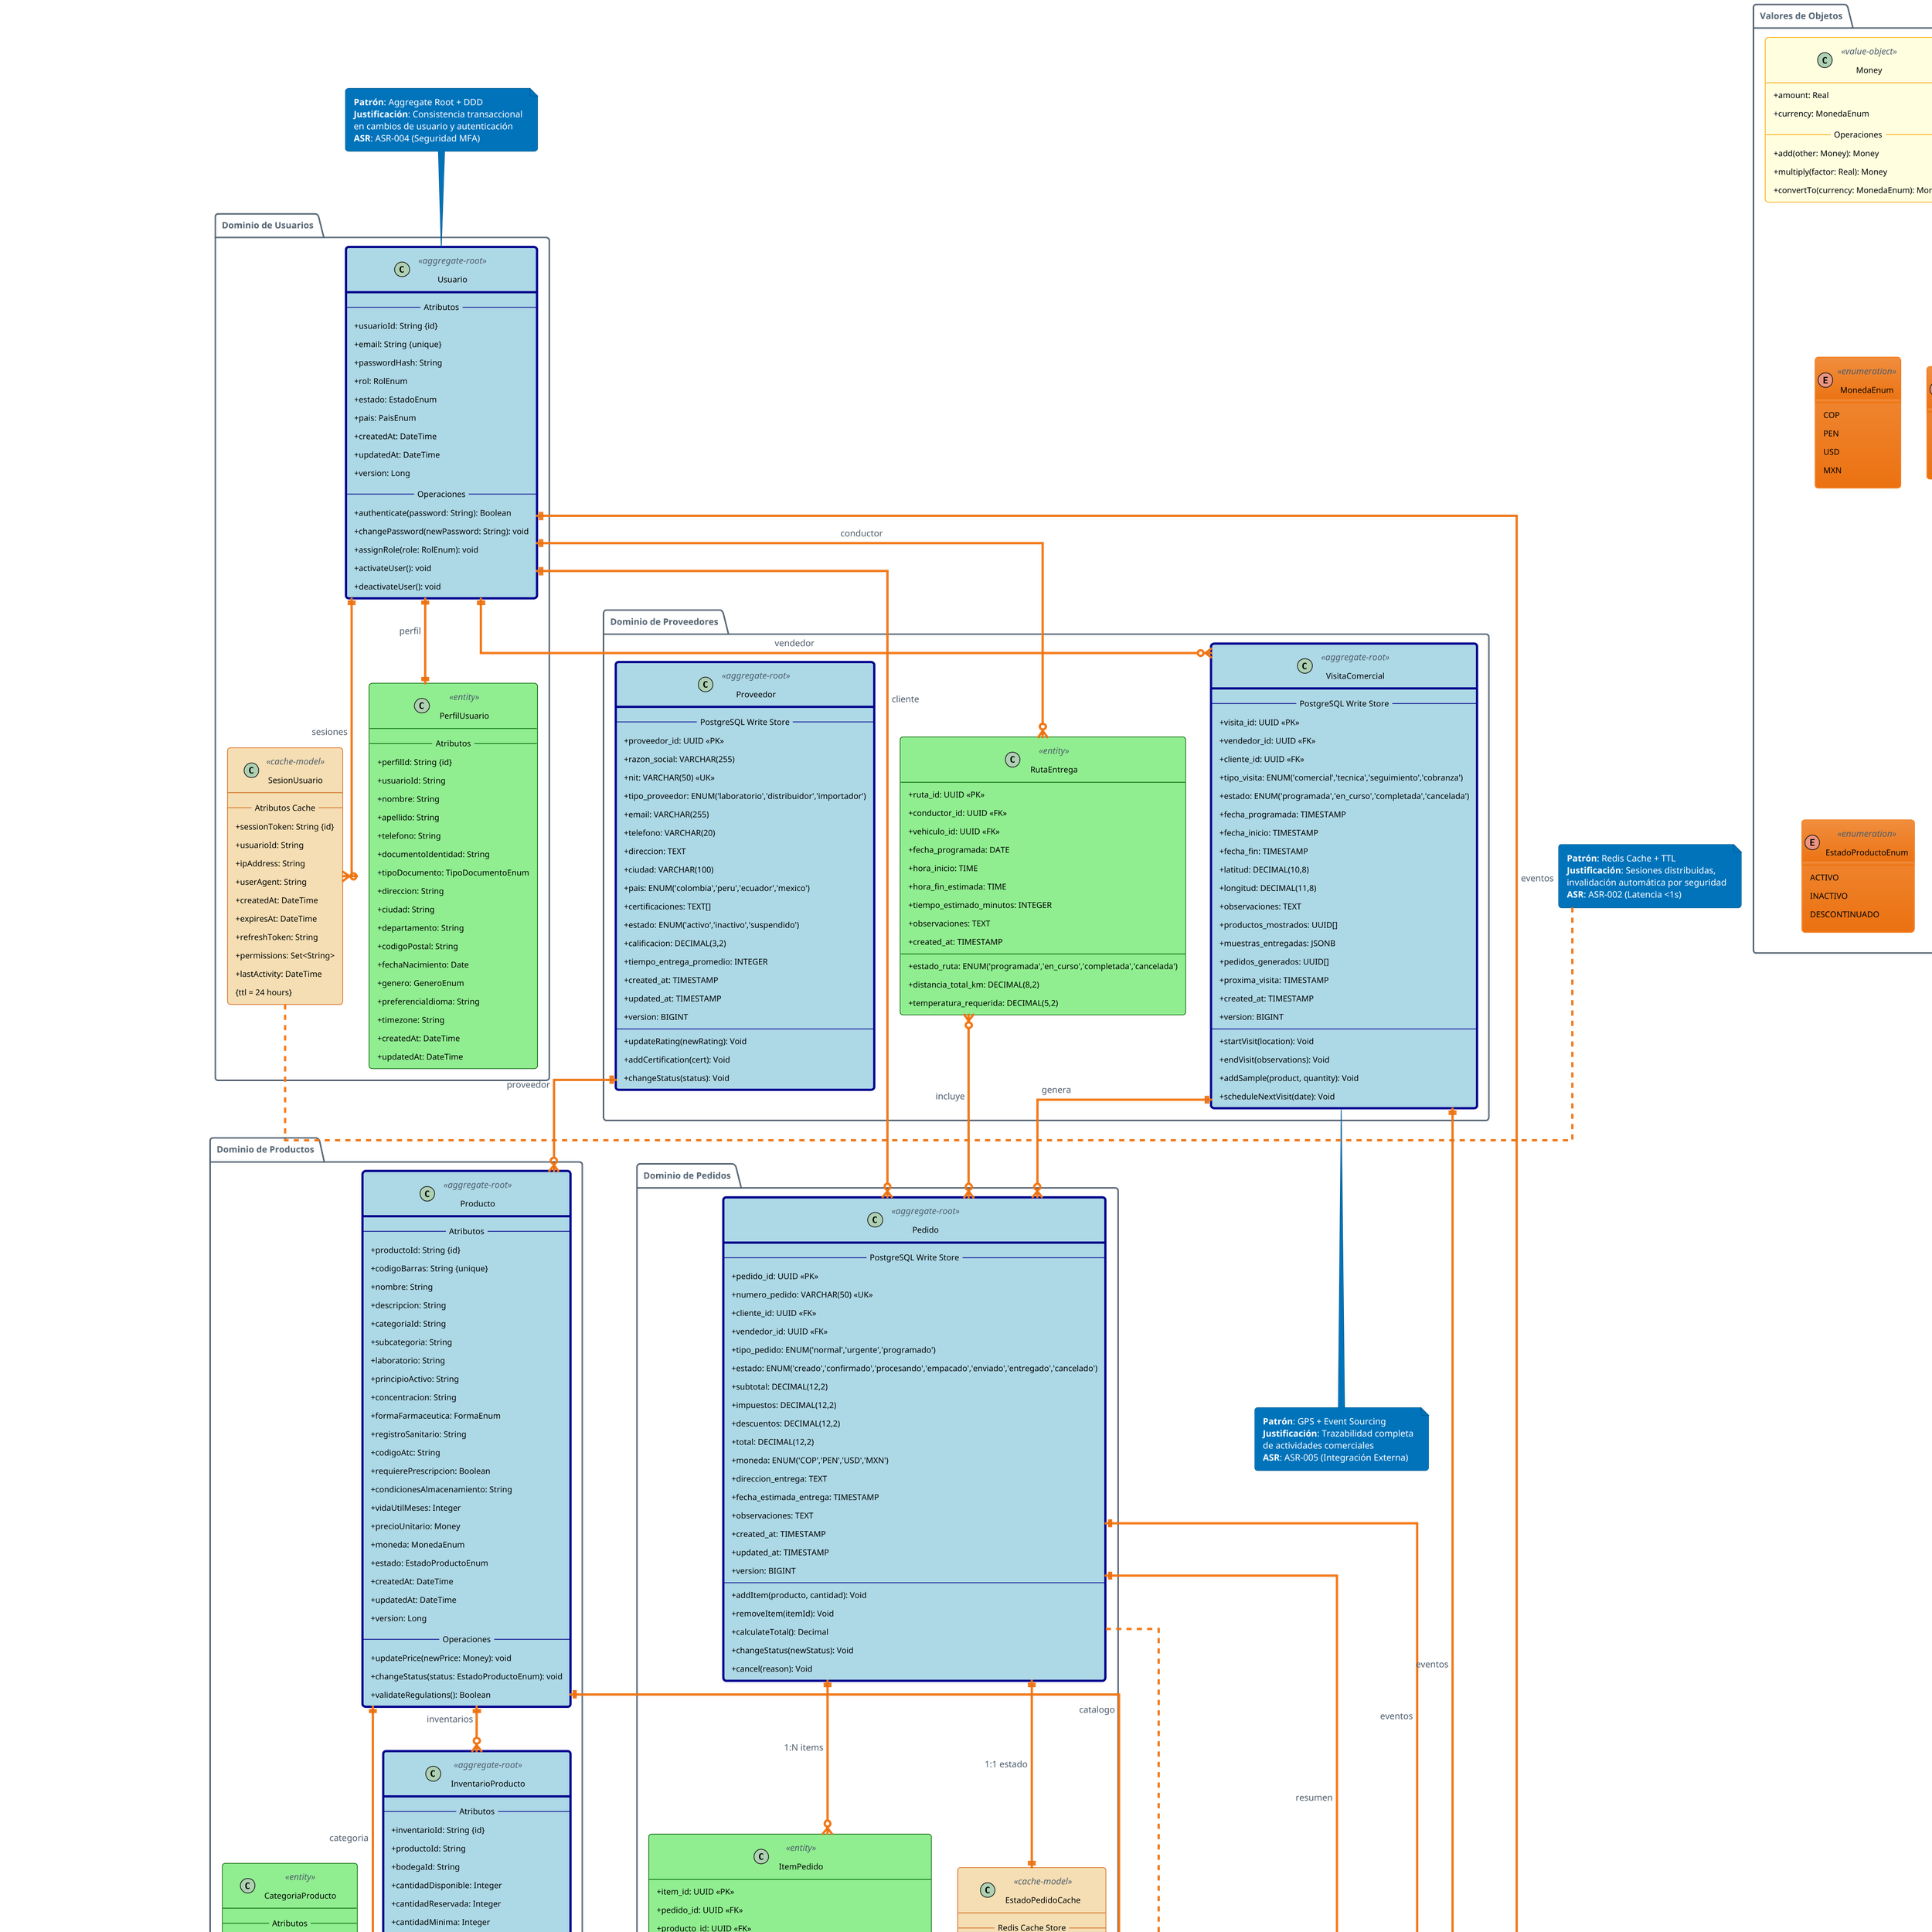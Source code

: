 @startuml ModeloDatos
!theme aws-orange
skinparam backgroundColor transparent
skinparam maxMessageSize 300
skinparam dpi 150
skinparam shadowing false
!define RECTANGLE
skinparam linetype ortho

' Forzar color negro para texto de atributos
skinparam classAttributeFontColor Black
skinparam classAttributeIconSize 0

' Configuración de estereotipos UML para entidades de datos
skinparam class<<aggregate-root>> {
    BackgroundColor LightBlue
    FontColor Black
    BorderColor DarkBlue
    BorderThickness 3
}
skinparam class<<entity>> {
    BackgroundColor LightGreen
    FontColor Black
    BorderColor DarkGreen
}
skinparam class<<value-object>> {
    BackgroundColor LightYellow
    FontColor Black
    BorderColor Orange
}
skinparam class<<event-store>> {
    BackgroundColor LightPink
    FontColor Black
    BorderColor DeepPink
}
skinparam class<<read-model>> {
    BackgroundColor LightCyan
    FontColor Black
    BorderColor DarkCyan
}
skinparam class<<cache-model>> {
    BackgroundColor Wheat
    FontColor Black
    BorderColor Chocolate
}

' ===== VALUE OBJECTS UML =====
package "Valores de Objetos" as value_objects {
    class Money <<value-object>> {
        + amount: Real
        + currency: MonedaEnum
        --Operaciones--
        + add(other: Money): Money
        + multiply(factor: Real): Money
        + convertTo(currency: MonedaEnum): Money
    }
    
    enum RolEnum <<enumeration>> {
        ADMIN
        VENDEDOR
        CLIENTE
    }
    
    enum EstadoEnum <<enumeration>> {
        ACTIVO
        INACTIVO
        BLOQUEADO
    }
    
    enum PaisEnum <<enumeration>> {
        COLOMBIA
        PERU
        ECUADOR
        MEXICO
    }
    
    enum MonedaEnum <<enumeration>> {
        COP
        PEN
        USD
        MXN
    }
    
    enum TipoDocumentoEnum <<enumeration>> {
        CEDULA
        PASAPORTE
        RUC
    }
    
    enum GeneroEnum <<enumeration>> {
        MASCULINO
        FEMENINO
        OTRO
    }
    
    enum FormaEnum <<enumeration>> {
        TABLETA
        CAPSULA
        JARABE
        INYECTABLE
    }
    
    enum EstadoProductoEnum <<enumeration>> {
        ACTIVO
        INACTIVO
        DESCONTINUADO
    }
    
    enum NivelRiesgoEnum <<enumeration>> {
        BAJO
        MEDIO
        ALTO
    }
    
    enum EstadoLoteEnum <<enumeration>> {
        BUENO
        PROXIMO_VENCER
        VENCIDO
        CUARENTENA
    }
}

' ===== DOMINIO DE AUTENTICACIÓN Y USUARIOS =====
package "Dominio de Usuarios" as user_domain {
    class Usuario <<aggregate-root>> {
        --Atributos--
        + usuarioId: String {id}
        + email: String {unique}
        + passwordHash: String
        + rol: RolEnum
        + estado: EstadoEnum
        + pais: PaisEnum
        + createdAt: DateTime
        + updatedAt: DateTime
        + version: Long
        --Operaciones--
        + authenticate(password: String): Boolean
        + changePassword(newPassword: String): void
        + assignRole(role: RolEnum): void
        + activateUser(): void
        + deactivateUser(): void
    }
    
    class PerfilUsuario <<entity>> {
        --Atributos--
        + perfilId: String {id}
        + usuarioId: String
        + nombre: String
        + apellido: String
        + telefono: String
        + documentoIdentidad: String
        + tipoDocumento: TipoDocumentoEnum
        + direccion: String
        + ciudad: String
        + departamento: String
        + codigoPostal: String
        + fechaNacimiento: Date
        + genero: GeneroEnum
        + preferenciaIdioma: String
        + timezone: String
        + createdAt: DateTime
        + updatedAt: DateTime
    }
    
    class SesionUsuario <<cache-model>> {
        --Atributos Cache--
        + sessionToken: String {id}
        + usuarioId: String
        + ipAddress: String
        + userAgent: String
        + createdAt: DateTime
        + expiresAt: DateTime
        + refreshToken: String
        + permissions: Set<String>
        + lastActivity: DateTime
        {ttl = 24 hours}
    }
    
    Usuario ||--|| PerfilUsuario : "perfil"
    Usuario ||--o{ SesionUsuario : "sesiones"
}

' ===== DOMINIO DE PRODUCTOS E INVENTARIO =====
package "Dominio de Productos" as product_domain {
    class Producto <<aggregate-root>> {
        --Atributos--
        + productoId: String {id}
        + codigoBarras: String {unique}
        + nombre: String
        + descripcion: String
        + categoriaId: String
        + subcategoria: String
        + laboratorio: String
        + principioActivo: String
        + concentracion: String
        + formaFarmaceutica: FormaEnum
        + registroSanitario: String
        + codigoAtc: String
        + requierePrescripcion: Boolean
        + condicionesAlmacenamiento: String
        + vidaUtilMeses: Integer
        + precioUnitario: Money
        + moneda: MonedaEnum
        + estado: EstadoProductoEnum
        + createdAt: DateTime
        + updatedAt: DateTime
        + version: Long
        --Operaciones--
        + updatePrice(newPrice: Money): void
        + changeStatus(status: EstadoProductoEnum): void
        + validateRegulations(): Boolean
    }
    
    class CategoriaProducto <<entity>> {
        --Atributos--
        + categoriaId: String {id}
        + nombre: String
        + descripcion: String
        + categoriaPadreId: String
        + codigoClasificacion: String
        + requiereCadenaFrio: Boolean
        + nivelRiesgo: NivelRiesgoEnum
        + createdAt: DateTime
    }
    
    class InventarioProducto <<aggregate-root>> {
        --Atributos--
        + inventarioId: String {id}
        + productoId: String
        + bodegaId: String
        + cantidadDisponible: Integer
        + cantidadReservada: Integer
        + cantidadMinima: Integer
        + cantidadMaxima: Integer
        + lote: String
        + fechaVencimiento: Date
        + temperaturaActual: Real
        + humedadActual: Real
        + ubicacionFisica: String
        + estadoLote: EstadoLoteEnum
        + updatedAt: DateTime
        + version: Long
        --Operaciones--
        + reserveStock(quantity: Integer): Boolean
        + releaseStock(quantity: Integer): void
        + updateQuantity(newQuantity: Integer): void
        + checkExpiration(): Boolean
    }
    
    class InventarioCache <<cache-model>> {
        --Atributos Cache--
        + cacheKey: String {id}
        + productoId: String
        + totalDisponible: Integer
        + bodegasDisponibles: Set<String>
        + precioActual: Money
        + ultimaActualizacion: DateTime
        {ttl = 300 seconds}
    }
    
    Producto ||--|| CategoriaProducto : "categoria"
    Producto ||--o{ InventarioProducto : "inventarios"
    InventarioProducto ||--|| InventarioCache : "cache"
}

' ===== DOMINIO DE PEDIDOS Y VENTAS =====
package "Dominio de Pedidos" as order_domain {
    class Pedido <<aggregate-root>> {
        --PostgreSQL Write Store--
        + pedido_id: UUID <<PK>>
        + numero_pedido: VARCHAR(50) <<UK>>
        + cliente_id: UUID <<FK>>
        + vendedor_id: UUID <<FK>>
        + tipo_pedido: ENUM('normal','urgente','programado')
        + estado: ENUM('creado','confirmado','procesando','empacado','enviado','entregado','cancelado')
        + subtotal: DECIMAL(12,2)
        + impuestos: DECIMAL(12,2)
        + descuentos: DECIMAL(12,2)
        + total: DECIMAL(12,2)
        + moneda: ENUM('COP','PEN','USD','MXN')
        + direccion_entrega: TEXT
        + fecha_estimada_entrega: TIMESTAMP
        + observaciones: TEXT
        + created_at: TIMESTAMP
        + updated_at: TIMESTAMP
        + version: BIGINT
        --
        + addItem(producto, cantidad): Void
        + removeItem(itemId): Void
        + calculateTotal(): Decimal
        + changeStatus(newStatus): Void
        + cancel(reason): Void
    }
    
    class ItemPedido <<entity>> {
        + item_id: UUID <<PK>>
        + pedido_id: UUID <<FK>>
        + producto_id: UUID <<FK>>
        + cantidad_solicitada: INTEGER
        + cantidad_confirmada: INTEGER
        + precio_unitario: DECIMAL(10,2)
        + descuento_porcentaje: DECIMAL(5,2)
        + subtotal: DECIMAL(12,2)
        + lote_asignado: VARCHAR(100)
        + fecha_vencimiento_lote: DATE
        + estado_item: ENUM('pendiente','confirmado','empacado','cancelado')
        + observaciones: TEXT
    }
    
    class EstadoPedidoCache <<cache-model>> {
        --Redis Cache Store--
        + pedido_id: UUID <<PK>>
        + estado_actual: STRING
        + porcentaje_completado: INTEGER
        + ultima_actualizacion: TIMESTAMP
        + ubicacion_actual: STRING
        + estimacion_entrega: TIMESTAMP
        --TTL: 1 hour--
    }
    
    Pedido ||--o{ ItemPedido : "1:N items"
    Pedido ||--|| EstadoPedidoCache : "1:1 estado"
}

' ===== DOMINIO DE PROVEEDORES Y LOGÍSTICA =====
package "Dominio de Proveedores" as supplier_domain {
    class Proveedor <<aggregate-root>> {
        --PostgreSQL Write Store--
        + proveedor_id: UUID <<PK>>
        + razon_social: VARCHAR(255)
        + nit: VARCHAR(50) <<UK>>
        + tipo_proveedor: ENUM('laboratorio','distribuidor','importador')
        + email: VARCHAR(255)
        + telefono: VARCHAR(20)
        + direccion: TEXT
        + ciudad: VARCHAR(100)
        + pais: ENUM('colombia','peru','ecuador','mexico')
        + certificaciones: TEXT[]
        + estado: ENUM('activo','inactivo','suspendido')
        + calificacion: DECIMAL(3,2)
        + tiempo_entrega_promedio: INTEGER
        + created_at: TIMESTAMP
        + updated_at: TIMESTAMP
        + version: BIGINT
        --
        + updateRating(newRating): Void
        + addCertification(cert): Void
        + changeStatus(status): Void
    }
    
    class RutaEntrega <<entity>> {
        + ruta_id: UUID <<PK>>
        + conductor_id: UUID <<FK>>
        + vehiculo_id: UUID <<FK>>
        + fecha_programada: DATE
        + hora_inicio: TIME
        + hora_fin_estimada: TIME
        + estado_ruta: ENUM('programada','en_curso','completada','cancelada')
        + distancia_total_km: DECIMAL(8,2)
        + tiempo_estimado_minutos: INTEGER
        + temperatura_requerida: DECIMAL(5,2)
        + observaciones: TEXT
        + created_at: TIMESTAMP
    }
    
    class VisitaComercial <<aggregate-root>> {
        --PostgreSQL Write Store--
        + visita_id: UUID <<PK>>
        + vendedor_id: UUID <<FK>>
        + cliente_id: UUID <<FK>>
        + tipo_visita: ENUM('comercial','tecnica','seguimiento','cobranza')
        + estado: ENUM('programada','en_curso','completada','cancelada')
        + fecha_programada: TIMESTAMP
        + fecha_inicio: TIMESTAMP
        + fecha_fin: TIMESTAMP
        + latitud: DECIMAL(10,8)
        + longitud: DECIMAL(11,8)
        + observaciones: TEXT
        + productos_mostrados: UUID[]
        + muestras_entregadas: JSONB
        + pedidos_generados: UUID[]
        + proxima_visita: TIMESTAMP
        + created_at: TIMESTAMP
        + version: BIGINT
        --
        + startVisit(location): Void
        + endVisit(observations): Void
        + addSample(product, quantity): Void
        + scheduleNextVisit(date): Void
    }
}

' ===== EVENT STORE PARA EVENT SOURCING =====
package "Event Store" as event_store {
    class EventStream <<event-store>> {
        --PostgreSQL Event Store--
        + stream_id: UUID <<PK>>
        + aggregate_id: UUID
        + aggregate_type: VARCHAR(100)
        + event_number: BIGINT
        + event_type: VARCHAR(255)
        + event_data: JSONB
        + metadata: JSONB
        + created_at: TIMESTAMP
        + correlation_id: UUID
        + causation_id: UUID
        --Indices--
        + idx_aggregate_id_event_number
        + idx_event_type
        + idx_created_at
        --
        + appendEvent(event): Void
        + getEvents(aggregateId): List<Event>
        + getEventsAfter(position): List<Event>
    }
    
    class EventSnapshot <<event-store>> {
        + snapshot_id: UUID <<PK>>
        + aggregate_id: UUID
        + aggregate_type: VARCHAR(100)
        + version: BIGINT
        + snapshot_data: JSONB
        + created_at: TIMESTAMP
        --
        + saveSnapshot(aggregateId, data): Void
        + getSnapshot(aggregateId): Snapshot
    }
    
    class EventProjection <<read-model>> {
        --PostgreSQL Read Store--
        + projection_id: UUID <<PK>>
        + projection_name: VARCHAR(255)
        + last_processed_position: BIGINT
        + projection_data: JSONB
        + updated_at: TIMESTAMP
        --
        + updateProjection(events): Void
        + getProjectionData(): JSONB
        + resetProjection(): Void
    }
    
    EventStream ||--o{ EventSnapshot : "1:N snapshots"
    EventStream ||--o{ EventProjection : "1:N proyecciones"
}

' ===== MODELOS DE LECTURA CQRS =====
package "Read Models - CQRS" as read_models {
    class ProductoCatalogo <<read-model>> {
        --PostgreSQL Read Store--
        + catalogo_id: UUID <<PK>>
        + producto_id: UUID
        + nombre_producto: VARCHAR(255)
        + categoria: VARCHAR(255)
        + precio_actual: DECIMAL(10,2)
        + disponibilidad_total: INTEGER
        + laboratorio: VARCHAR(255)
        + descripcion_comercial: TEXT
        + imagen_url: VARCHAR(500)
        + tags_busqueda: TEXT[]
        + popularidad_score: DECIMAL(5,2)
        + updated_at: TIMESTAMP
        --Indices--
        + idx_nombre_categoria
        + idx_popularidad
        + idx_tags_busqueda
    }
    
    class ResumenVentas <<read-model>> {
        --PostgreSQL Read Store--
        + resumen_id: UUID <<PK>>
        + periodo: DATE
        + granularidad: ENUM('dia','semana','mes')
        + vendedor_id: UUID
        + total_ventas: DECIMAL(15,2)
        + cantidad_pedidos: INTEGER
        + productos_mas_vendidos: JSONB
        + clientes_atendidos: INTEGER
        + comision_generada: DECIMAL(12,2)
        + meta_cumplida: BOOLEAN
        + updated_at: TIMESTAMP
        --Indices--
        + idx_periodo_vendedor
        + idx_granularidad
    }
    
    class InventarioConsolidado <<read-model>> {
        --PostgreSQL Read Store--
        + consolidado_id: UUID <<PK>>
        + producto_id: UUID
        + total_disponible: INTEGER
        + total_reservado: INTEGER
        + valor_inventario: DECIMAL(15,2)
        + bodegas_con_stock: INTEGER
        + proximos_vencimientos: JSONB
        + necesita_reorden: BOOLEAN
        + updated_at: TIMESTAMP
        --Indices--
        + idx_producto_disponible
        + idx_necesita_reorden
    }
}

' ===== RELACIONES ENTRE DOMINIOS =====
Usuario ||--o{ Pedido : "cliente"
Usuario ||--o{ VisitaComercial : "vendedor"
Usuario ||--o{ RutaEntrega : "conductor"
Proveedor ||--o{ Producto : "proveedor"
Pedido }o--o{ RutaEntrega : "incluye"
VisitaComercial ||--o{ Pedido : "genera"

' Relaciones Event Store
Usuario ||--o{ EventStream : "eventos"
Pedido ||--o{ EventStream : "eventos"
InventarioProducto ||--o{ EventStream : "eventos"
VisitaComercial ||--o{ EventStream : "eventos"

' Relaciones Read Models
Producto ||--|| ProductoCatalogo : "catalogo"
Pedido ||--|| ResumenVentas : "resumen"
InventarioProducto ||--|| InventarioConsolidado : "consolidado"

' ===== ANOTACIONES DE DECISIONES ARQUITECTÓNICAS =====

note top of Usuario
**Patrón**: Aggregate Root + DDD
**Justificación**: Consistencia transaccional
en cambios de usuario y autenticación
**ASR**: ASR-004 (Seguridad MFA)
end note

note right of SesionUsuario
**Patrón**: Redis Cache + TTL
**Justificación**: Sesiones distribuidas,
invalidación automática por seguridad
**ASR**: ASR-002 (Latencia <1s)
end note

note bottom of InventarioProducto
**Patrón**: Aggregate Root + Optimistic Locking
**Justificación**: Control de concurrencia
para reservas simultáneas de stock
**ASR**: ASR-002 + ASR-003 (Escalabilidad)
end note

note left of EventStream
**Patrón**: Event Sourcing + CQRS
**Justificación**: Auditoría completa,
reconstrucción de estados, compliance
**ASR**: ASR-006 (Confidencialidad)
end note

note bottom of Pedido
**Patrón**: Saga Pattern + State Machine
**Justificación**: Transacciones distribuidas
con compensación automática
**ASR**: ASR-001 (Disponibilidad)
end note

note right of ProductoCatalogo
**Patrón**: CQRS Read Model + Denormalización
**Justificación**: Consultas optimizadas,
latencia <1s para búsquedas
**ASR**: ASR-002 (Performance)
end note

note bottom of VisitaComercial
**Patrón**: GPS + Event Sourcing
**Justificación**: Trazabilidad completa
de actividades comerciales
**ASR**: ASR-005 (Integración Externa)
end note

note top of InventarioCache
**Patrón**: Cache-Aside + Write-Through
**Justificación**: Disponibilidad tiempo real
de stock, TTL corto para consistencia
**ASR**: ASR-002 (Latencia <500ms)
end note

' ===== CONVENCIONES DEL DIAGRAMA =====
legend bottom right
|= **Convenciones - Modelo UML de Datos** =|
|**Elemento**|**Descripción**|**Notación**|
|= **Estereotipos UML** =|
|<<aggregate-root>>|Aggregate Root DDD|<back:LightBlue>Azul</back>|
|<<entity>>|Entity Object|<back:LightGreen>Verde</back>|
|<<value-object>>|Value Object|<back:LightYellow>Amarillo</back>|
|<<enumeration>>|Enumeración UML|<back:LightYellow>Amarillo</back>|
|<<read-model>>|Read Model CQRS|<back:LightCyan>Cian</back>|
|<<cache-model>>|Cache Redis|<back:Wheat>Trigo</back>|
|<<event-store>>|Event Sourcing|<back:LightPink>Rosa</back>|
|= **Multiplicidad UML** =|
|1|Exactamente uno|UML estándar|
|0..1|Cero o uno|UML estándar|
|0..*|Cero o muchos|UML estándar|
|1..*|Uno o muchos|UML estándar|
|= **Constraints UML** =|
|{id}|Identificador único|{constraint}|
|{unique}|Valor único|{constraint}|
|{ttl}|Time to Live|{constraint}|
|= **Tipos UML** =|
|String|Cadena de texto|UML básico|
|Integer|Número entero|UML básico|
|Real|Número decimal|UML básico|
|Boolean|Verdadero/Falso|UML básico|
|DateTime|Fecha y hora|UML básico|
|Date|Solo fecha|UML básico|
|Money|Valor monetario|Value Object|
|Set<T>|Conjunto tipado|UML colección|
endlegend

@enduml